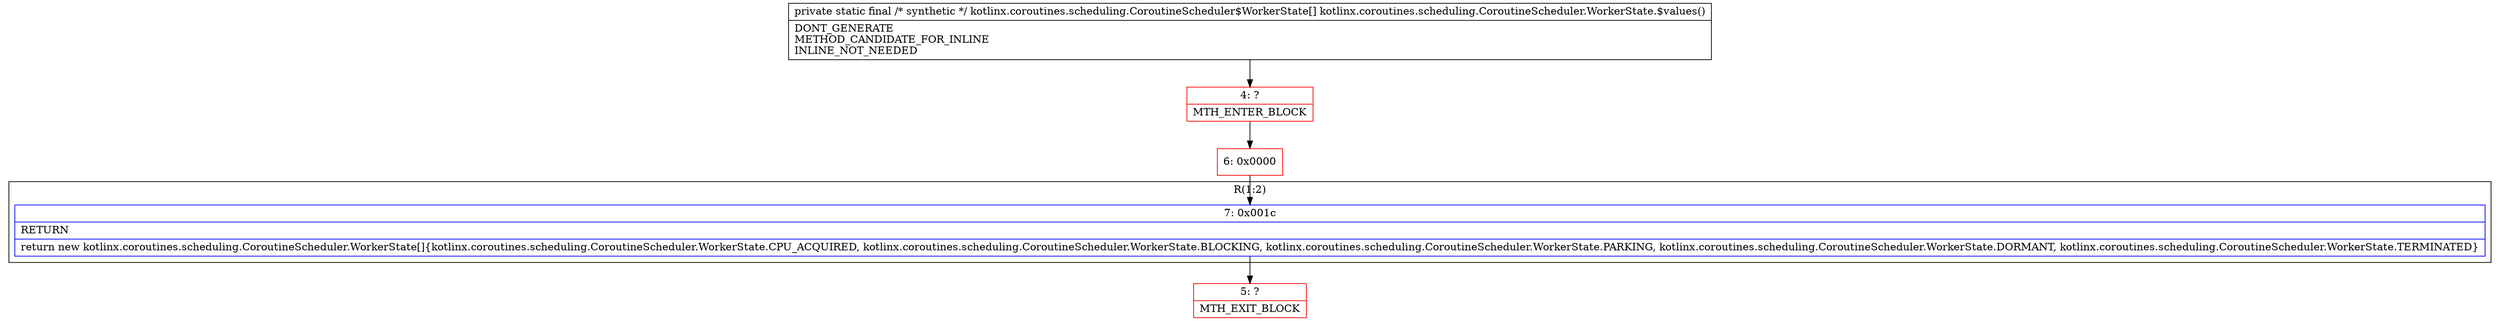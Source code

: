 digraph "CFG forkotlinx.coroutines.scheduling.CoroutineScheduler.WorkerState.$values()[Lkotlinx\/coroutines\/scheduling\/CoroutineScheduler$WorkerState;" {
subgraph cluster_Region_294835246 {
label = "R(1:2)";
node [shape=record,color=blue];
Node_7 [shape=record,label="{7\:\ 0x001c|RETURN\l|return new kotlinx.coroutines.scheduling.CoroutineScheduler.WorkerState[]\{kotlinx.coroutines.scheduling.CoroutineScheduler.WorkerState.CPU_ACQUIRED, kotlinx.coroutines.scheduling.CoroutineScheduler.WorkerState.BLOCKING, kotlinx.coroutines.scheduling.CoroutineScheduler.WorkerState.PARKING, kotlinx.coroutines.scheduling.CoroutineScheduler.WorkerState.DORMANT, kotlinx.coroutines.scheduling.CoroutineScheduler.WorkerState.TERMINATED\}\l}"];
}
Node_4 [shape=record,color=red,label="{4\:\ ?|MTH_ENTER_BLOCK\l}"];
Node_6 [shape=record,color=red,label="{6\:\ 0x0000}"];
Node_5 [shape=record,color=red,label="{5\:\ ?|MTH_EXIT_BLOCK\l}"];
MethodNode[shape=record,label="{private static final \/* synthetic *\/ kotlinx.coroutines.scheduling.CoroutineScheduler$WorkerState[] kotlinx.coroutines.scheduling.CoroutineScheduler.WorkerState.$values()  | DONT_GENERATE\lMETHOD_CANDIDATE_FOR_INLINE\lINLINE_NOT_NEEDED\l}"];
MethodNode -> Node_4;Node_7 -> Node_5;
Node_4 -> Node_6;
Node_6 -> Node_7;
}

